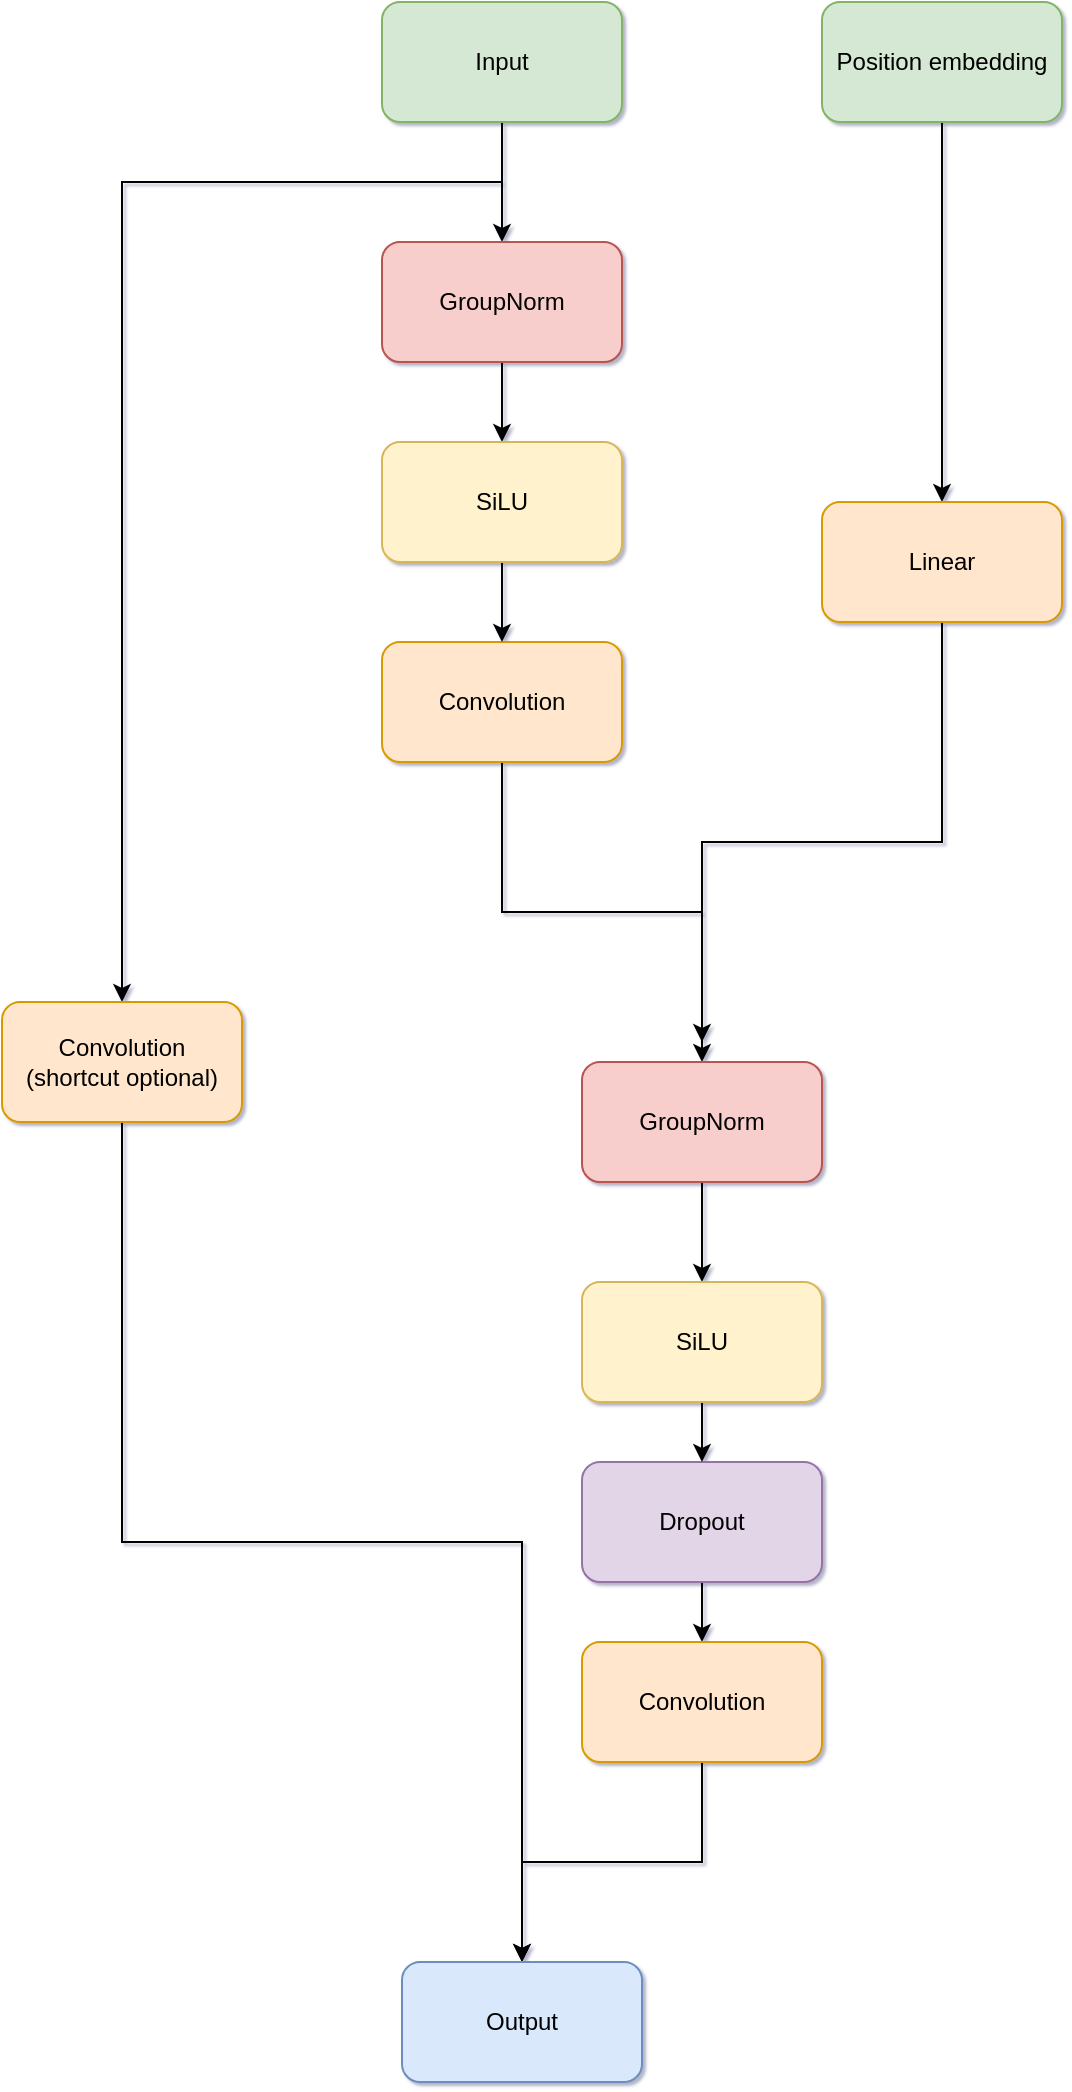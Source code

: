 <mxfile version="21.7.5" type="device">
  <diagram name="Page-1" id="XgtEaTCKWylhK3pOoqVf">
    <mxGraphModel dx="2062" dy="1138" grid="1" gridSize="10" guides="1" tooltips="1" connect="1" arrows="1" fold="1" page="1" pageScale="1" pageWidth="850" pageHeight="1100" math="0" shadow="1">
      <root>
        <mxCell id="0" />
        <mxCell id="1" parent="0" />
        <mxCell id="bvoKHnOI7CLx8jYitvzC-30" style="edgeStyle=orthogonalEdgeStyle;rounded=0;orthogonalLoop=1;jettySize=auto;html=1;exitX=0.5;exitY=1;exitDx=0;exitDy=0;" parent="1" source="bvoKHnOI7CLx8jYitvzC-1" target="bvoKHnOI7CLx8jYitvzC-3" edge="1">
          <mxGeometry relative="1" as="geometry" />
        </mxCell>
        <mxCell id="bvoKHnOI7CLx8jYitvzC-34" style="edgeStyle=orthogonalEdgeStyle;rounded=0;orthogonalLoop=1;jettySize=auto;html=1;exitX=0.5;exitY=1;exitDx=0;exitDy=0;entryX=0.5;entryY=0;entryDx=0;entryDy=0;" parent="1" source="bvoKHnOI7CLx8jYitvzC-1" target="bvoKHnOI7CLx8jYitvzC-20" edge="1">
          <mxGeometry relative="1" as="geometry">
            <mxPoint x="130" y="540" as="targetPoint" />
            <Array as="points">
              <mxPoint x="310" y="130" />
              <mxPoint x="120" y="130" />
            </Array>
          </mxGeometry>
        </mxCell>
        <mxCell id="bvoKHnOI7CLx8jYitvzC-1" value="&lt;div&gt;Input&lt;/div&gt;" style="rounded=1;whiteSpace=wrap;html=1;fillColor=#d5e8d4;strokeColor=#82b366;" parent="1" vertex="1">
          <mxGeometry x="250" y="40" width="120" height="60" as="geometry" />
        </mxCell>
        <mxCell id="bvoKHnOI7CLx8jYitvzC-31" style="edgeStyle=orthogonalEdgeStyle;rounded=0;orthogonalLoop=1;jettySize=auto;html=1;exitX=0.5;exitY=1;exitDx=0;exitDy=0;" parent="1" source="bvoKHnOI7CLx8jYitvzC-3" target="bvoKHnOI7CLx8jYitvzC-9" edge="1">
          <mxGeometry relative="1" as="geometry" />
        </mxCell>
        <mxCell id="bvoKHnOI7CLx8jYitvzC-3" value="GroupNorm" style="rounded=1;whiteSpace=wrap;html=1;fillColor=#f8cecc;strokeColor=#b85450;" parent="1" vertex="1">
          <mxGeometry x="250" y="160" width="120" height="60" as="geometry" />
        </mxCell>
        <mxCell id="bvoKHnOI7CLx8jYitvzC-11" style="edgeStyle=orthogonalEdgeStyle;rounded=0;orthogonalLoop=1;jettySize=auto;html=1;" parent="1" source="bvoKHnOI7CLx8jYitvzC-4" target="bvoKHnOI7CLx8jYitvzC-5" edge="1">
          <mxGeometry relative="1" as="geometry" />
        </mxCell>
        <mxCell id="bvoKHnOI7CLx8jYitvzC-4" value="Position embedding" style="rounded=1;whiteSpace=wrap;html=1;fillColor=#d5e8d4;strokeColor=#82b366;" parent="1" vertex="1">
          <mxGeometry x="470" y="40" width="120" height="60" as="geometry" />
        </mxCell>
        <mxCell id="bvoKHnOI7CLx8jYitvzC-14" style="edgeStyle=orthogonalEdgeStyle;rounded=0;orthogonalLoop=1;jettySize=auto;html=1;entryX=0.5;entryY=0;entryDx=0;entryDy=0;" parent="1" source="bvoKHnOI7CLx8jYitvzC-5" target="bvoKHnOI7CLx8jYitvzC-12" edge="1">
          <mxGeometry relative="1" as="geometry" />
        </mxCell>
        <mxCell id="bvoKHnOI7CLx8jYitvzC-5" value="Linear" style="rounded=1;whiteSpace=wrap;html=1;fillColor=#ffe6cc;strokeColor=#d79b00;" parent="1" vertex="1">
          <mxGeometry x="470" y="290" width="120" height="60" as="geometry" />
        </mxCell>
        <mxCell id="bvoKHnOI7CLx8jYitvzC-13" style="edgeStyle=orthogonalEdgeStyle;rounded=0;orthogonalLoop=1;jettySize=auto;html=1;exitX=0.5;exitY=1;exitDx=0;exitDy=0;entryX=0.5;entryY=-0.167;entryDx=0;entryDy=0;entryPerimeter=0;" parent="1" source="bvoKHnOI7CLx8jYitvzC-6" target="bvoKHnOI7CLx8jYitvzC-12" edge="1">
          <mxGeometry relative="1" as="geometry" />
        </mxCell>
        <mxCell id="bvoKHnOI7CLx8jYitvzC-6" value="Convolution" style="rounded=1;whiteSpace=wrap;html=1;fillColor=#ffe6cc;strokeColor=#d79b00;" parent="1" vertex="1">
          <mxGeometry x="250" y="360" width="120" height="60" as="geometry" />
        </mxCell>
        <mxCell id="bvoKHnOI7CLx8jYitvzC-19" style="edgeStyle=orthogonalEdgeStyle;rounded=0;orthogonalLoop=1;jettySize=auto;html=1;exitX=0.5;exitY=0;exitDx=0;exitDy=0;entryX=0.5;entryY=0;entryDx=0;entryDy=0;" parent="1" source="bvoKHnOI7CLx8jYitvzC-7" target="bvoKHnOI7CLx8jYitvzC-18" edge="1">
          <mxGeometry relative="1" as="geometry" />
        </mxCell>
        <mxCell id="bvoKHnOI7CLx8jYitvzC-7" value="&lt;div&gt;Dropout&lt;/div&gt;" style="rounded=1;whiteSpace=wrap;html=1;direction=west;fillColor=#e1d5e7;strokeColor=#9673a6;" parent="1" vertex="1">
          <mxGeometry x="350" y="770" width="120" height="60" as="geometry" />
        </mxCell>
        <mxCell id="bvoKHnOI7CLx8jYitvzC-35" style="edgeStyle=orthogonalEdgeStyle;rounded=0;orthogonalLoop=1;jettySize=auto;html=1;exitX=0.5;exitY=1;exitDx=0;exitDy=0;" parent="1" source="bvoKHnOI7CLx8jYitvzC-9" target="bvoKHnOI7CLx8jYitvzC-6" edge="1">
          <mxGeometry relative="1" as="geometry" />
        </mxCell>
        <mxCell id="bvoKHnOI7CLx8jYitvzC-9" value="&lt;div&gt;SiLU&lt;/div&gt;" style="rounded=1;whiteSpace=wrap;html=1;fillColor=#fff2cc;strokeColor=#d6b656;" parent="1" vertex="1">
          <mxGeometry x="250" y="260" width="120" height="60" as="geometry" />
        </mxCell>
        <mxCell id="bvoKHnOI7CLx8jYitvzC-16" style="edgeStyle=orthogonalEdgeStyle;rounded=0;orthogonalLoop=1;jettySize=auto;html=1;exitX=0.5;exitY=1;exitDx=0;exitDy=0;" parent="1" source="bvoKHnOI7CLx8jYitvzC-12" target="bvoKHnOI7CLx8jYitvzC-15" edge="1">
          <mxGeometry relative="1" as="geometry" />
        </mxCell>
        <mxCell id="bvoKHnOI7CLx8jYitvzC-12" value="GroupNorm" style="rounded=1;whiteSpace=wrap;html=1;fillColor=#f8cecc;strokeColor=#b85450;" parent="1" vertex="1">
          <mxGeometry x="350" y="570" width="120" height="60" as="geometry" />
        </mxCell>
        <mxCell id="bvoKHnOI7CLx8jYitvzC-21" style="edgeStyle=orthogonalEdgeStyle;rounded=0;orthogonalLoop=1;jettySize=auto;html=1;exitX=0.5;exitY=1;exitDx=0;exitDy=0;" parent="1" source="bvoKHnOI7CLx8jYitvzC-15" target="bvoKHnOI7CLx8jYitvzC-7" edge="1">
          <mxGeometry relative="1" as="geometry" />
        </mxCell>
        <mxCell id="bvoKHnOI7CLx8jYitvzC-15" value="&lt;div&gt;SiLU&lt;/div&gt;" style="rounded=1;whiteSpace=wrap;html=1;fillColor=#fff2cc;strokeColor=#d6b656;" parent="1" vertex="1">
          <mxGeometry x="350" y="680" width="120" height="60" as="geometry" />
        </mxCell>
        <mxCell id="bvoKHnOI7CLx8jYitvzC-27" style="edgeStyle=orthogonalEdgeStyle;rounded=0;orthogonalLoop=1;jettySize=auto;html=1;exitX=0.5;exitY=1;exitDx=0;exitDy=0;entryX=0.5;entryY=0;entryDx=0;entryDy=0;" parent="1" source="bvoKHnOI7CLx8jYitvzC-18" target="bvoKHnOI7CLx8jYitvzC-24" edge="1">
          <mxGeometry relative="1" as="geometry" />
        </mxCell>
        <mxCell id="bvoKHnOI7CLx8jYitvzC-18" value="Convolution" style="rounded=1;whiteSpace=wrap;html=1;fillColor=#ffe6cc;strokeColor=#d79b00;" parent="1" vertex="1">
          <mxGeometry x="350" y="860" width="120" height="60" as="geometry" />
        </mxCell>
        <mxCell id="bvoKHnOI7CLx8jYitvzC-25" style="edgeStyle=orthogonalEdgeStyle;rounded=0;orthogonalLoop=1;jettySize=auto;html=1;exitX=0.5;exitY=1;exitDx=0;exitDy=0;" parent="1" source="bvoKHnOI7CLx8jYitvzC-20" target="bvoKHnOI7CLx8jYitvzC-24" edge="1">
          <mxGeometry relative="1" as="geometry" />
        </mxCell>
        <mxCell id="bvoKHnOI7CLx8jYitvzC-20" value="&lt;div&gt;Convolution&lt;/div&gt;&lt;div&gt;(shortcut optional)&lt;br&gt;&lt;/div&gt;" style="rounded=1;whiteSpace=wrap;html=1;fillColor=#ffe6cc;strokeColor=#d79b00;" parent="1" vertex="1">
          <mxGeometry x="60" y="540" width="120" height="60" as="geometry" />
        </mxCell>
        <mxCell id="bvoKHnOI7CLx8jYitvzC-24" value="Output" style="rounded=1;whiteSpace=wrap;html=1;fillColor=#dae8fc;strokeColor=#6c8ebf;" parent="1" vertex="1">
          <mxGeometry x="260" y="1020" width="120" height="60" as="geometry" />
        </mxCell>
      </root>
    </mxGraphModel>
  </diagram>
</mxfile>
